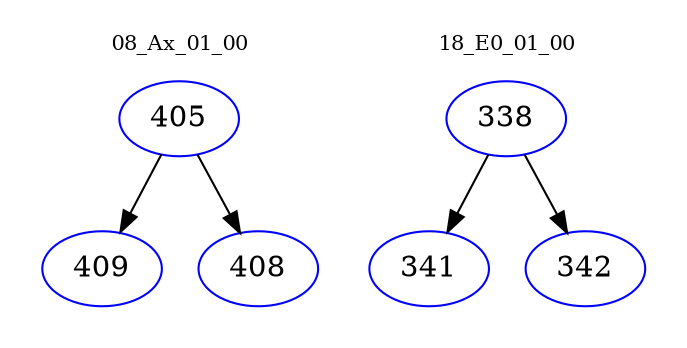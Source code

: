 digraph{
subgraph cluster_0 {
color = white
label = "08_Ax_01_00";
fontsize=10;
T0_405 [label="405", color="blue"]
T0_405 -> T0_409 [color="black"]
T0_409 [label="409", color="blue"]
T0_405 -> T0_408 [color="black"]
T0_408 [label="408", color="blue"]
}
subgraph cluster_1 {
color = white
label = "18_E0_01_00";
fontsize=10;
T1_338 [label="338", color="blue"]
T1_338 -> T1_341 [color="black"]
T1_341 [label="341", color="blue"]
T1_338 -> T1_342 [color="black"]
T1_342 [label="342", color="blue"]
}
}
